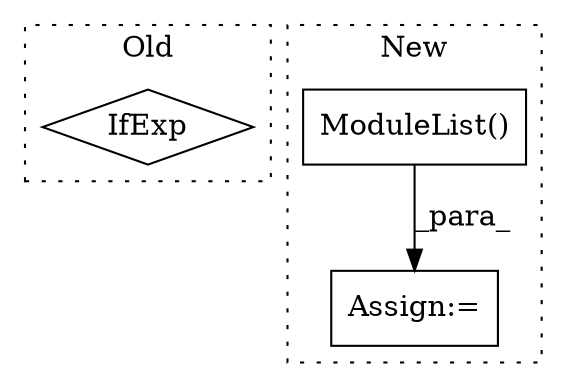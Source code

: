 digraph G {
subgraph cluster0 {
1 [label="IfExp" a="51" s="3669,3704" l="4,48" shape="diamond"];
label = "Old";
style="dotted";
}
subgraph cluster1 {
2 [label="ModuleList()" a="75" s="701,728" l="20,1" shape="box"];
3 [label="Assign:=" a="68" s="698" l="3" shape="box"];
label = "New";
style="dotted";
}
2 -> 3 [label="_para_"];
}